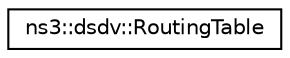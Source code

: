 digraph "Graphical Class Hierarchy"
{
 // LATEX_PDF_SIZE
  edge [fontname="Helvetica",fontsize="10",labelfontname="Helvetica",labelfontsize="10"];
  node [fontname="Helvetica",fontsize="10",shape=record];
  rankdir="LR";
  Node0 [label="ns3::dsdv::RoutingTable",height=0.2,width=0.4,color="black", fillcolor="white", style="filled",URL="$classns3_1_1dsdv_1_1_routing_table.html",tooltip="The Routing table used by DSDV protocol."];
}
